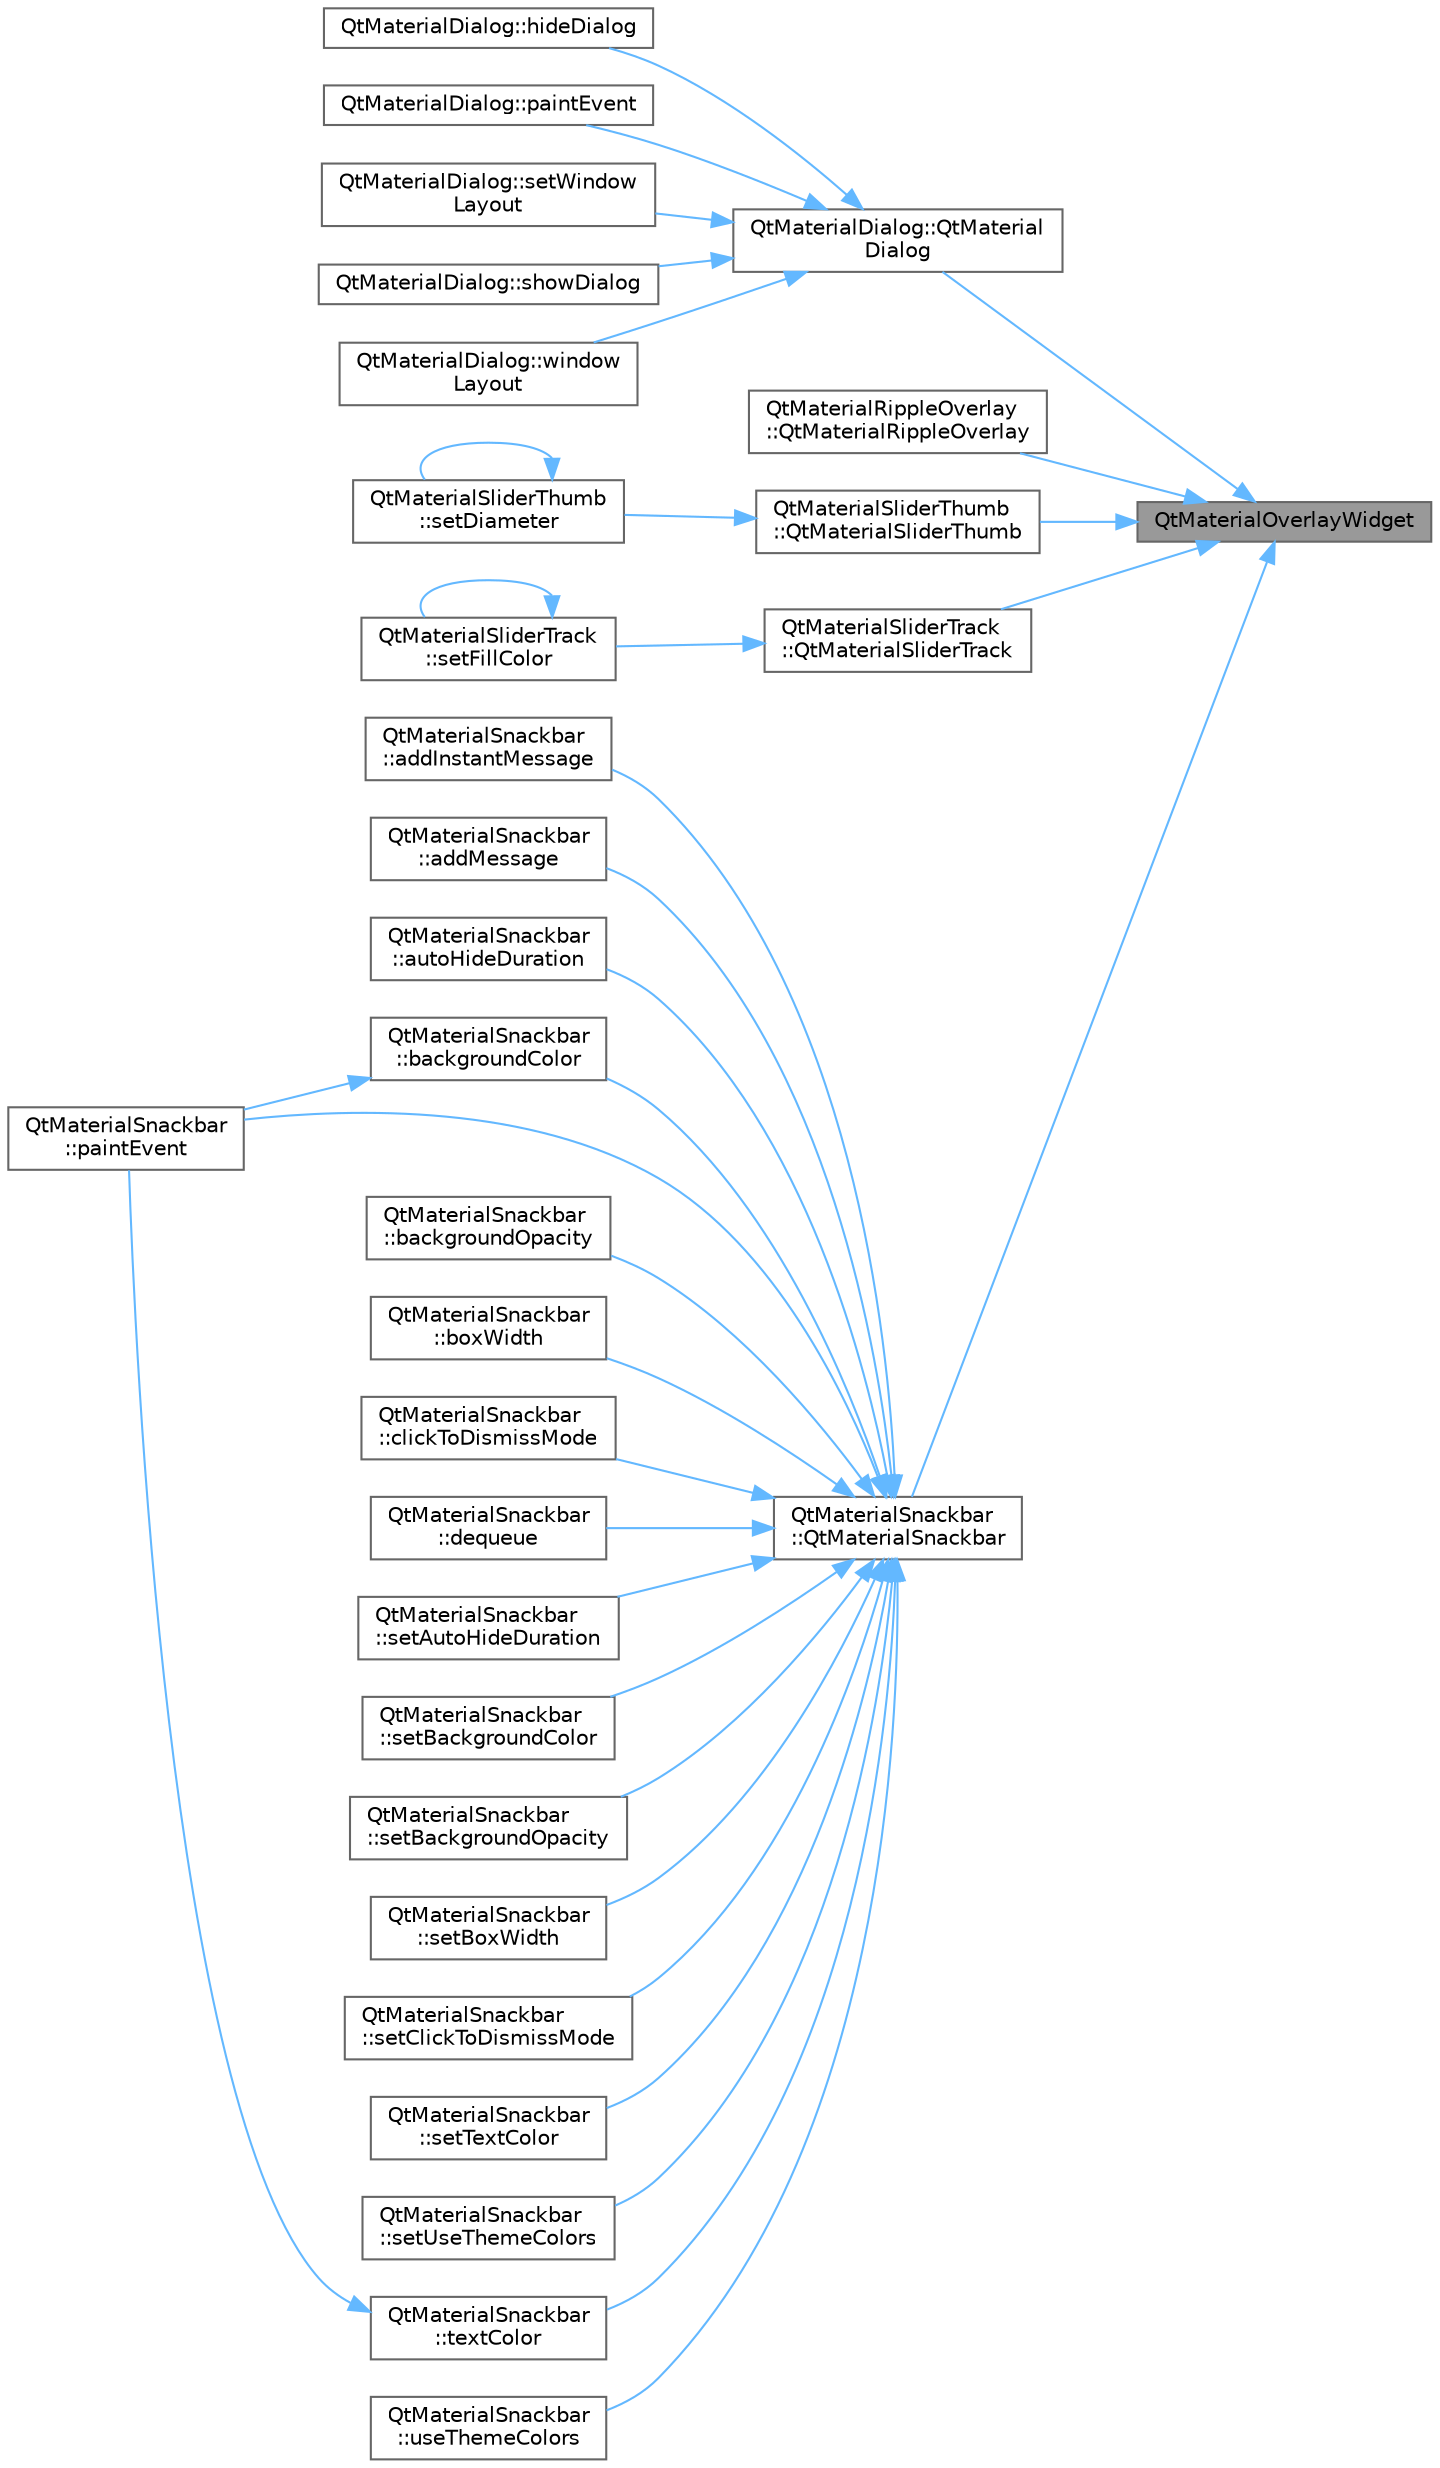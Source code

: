 digraph "QtMaterialOverlayWidget"
{
 // LATEX_PDF_SIZE
  bgcolor="transparent";
  edge [fontname=Helvetica,fontsize=10,labelfontname=Helvetica,labelfontsize=10];
  node [fontname=Helvetica,fontsize=10,shape=box,height=0.2,width=0.4];
  rankdir="RL";
  Node1 [id="Node000001",label="QtMaterialOverlayWidget",height=0.2,width=0.4,color="gray40", fillcolor="grey60", style="filled", fontcolor="black",tooltip="构造函数，初始化覆盖层控件"];
  Node1 -> Node2 [id="edge1_Node000001_Node000002",dir="back",color="steelblue1",style="solid",tooltip=" "];
  Node2 [id="Node000002",label="QtMaterialDialog::QtMaterial\lDialog",height=0.2,width=0.4,color="grey40", fillcolor="white", style="filled",URL="$class_qt_material_dialog.html#acb33abf5158fe896cefba8c04251e3cc",tooltip="构造函数，初始化对话框"];
  Node2 -> Node3 [id="edge2_Node000002_Node000003",dir="back",color="steelblue1",style="solid",tooltip=" "];
  Node3 [id="Node000003",label="QtMaterialDialog::hideDialog",height=0.2,width=0.4,color="grey40", fillcolor="white", style="filled",URL="$class_qt_material_dialog.html#a5f9a03b231681a66f84b38fb1aba323f",tooltip="隐藏对话框"];
  Node2 -> Node4 [id="edge3_Node000002_Node000004",dir="back",color="steelblue1",style="solid",tooltip=" "];
  Node4 [id="Node000004",label="QtMaterialDialog::paintEvent",height=0.2,width=0.4,color="grey40", fillcolor="white", style="filled",URL="$class_qt_material_dialog.html#a22aafd70af538e89f7310d494a7f2b15",tooltip="绘制事件"];
  Node2 -> Node5 [id="edge4_Node000002_Node000005",dir="back",color="steelblue1",style="solid",tooltip=" "];
  Node5 [id="Node000005",label="QtMaterialDialog::setWindow\lLayout",height=0.2,width=0.4,color="grey40", fillcolor="white", style="filled",URL="$class_qt_material_dialog.html#a06d1d6da9c26f20d735db0596fafc05f",tooltip="设置对话框窗口布局"];
  Node2 -> Node6 [id="edge5_Node000002_Node000006",dir="back",color="steelblue1",style="solid",tooltip=" "];
  Node6 [id="Node000006",label="QtMaterialDialog::showDialog",height=0.2,width=0.4,color="grey40", fillcolor="white", style="filled",URL="$class_qt_material_dialog.html#aa2d14704621961cc3c1a32016bfa4182",tooltip="显示对话框"];
  Node2 -> Node7 [id="edge6_Node000002_Node000007",dir="back",color="steelblue1",style="solid",tooltip=" "];
  Node7 [id="Node000007",label="QtMaterialDialog::window\lLayout",height=0.2,width=0.4,color="grey40", fillcolor="white", style="filled",URL="$class_qt_material_dialog.html#a2c89b365159079b216a33de8256f2077",tooltip="获取对话框窗口布局"];
  Node1 -> Node8 [id="edge7_Node000001_Node000008",dir="back",color="steelblue1",style="solid",tooltip=" "];
  Node8 [id="Node000008",label="QtMaterialRippleOverlay\l::QtMaterialRippleOverlay",height=0.2,width=0.4,color="grey40", fillcolor="white", style="filled",URL="$class_qt_material_ripple_overlay.html#aa1f3d9acea8c67174376762f116fe168",tooltip="构造函数，初始化水波纹覆盖层"];
  Node1 -> Node9 [id="edge8_Node000001_Node000009",dir="back",color="steelblue1",style="solid",tooltip=" "];
  Node9 [id="Node000009",label="QtMaterialSliderThumb\l::QtMaterialSliderThumb",height=0.2,width=0.4,color="grey40", fillcolor="white", style="filled",URL="$class_qt_material_slider_thumb.html#ab05942f536e97986055106133e1f5edb",tooltip="构造函数"];
  Node9 -> Node10 [id="edge9_Node000009_Node000010",dir="back",color="steelblue1",style="solid",tooltip=" "];
  Node10 [id="Node000010",label="QtMaterialSliderThumb\l::setDiameter",height=0.2,width=0.4,color="grey40", fillcolor="white", style="filled",URL="$class_qt_material_slider_thumb.html#a6af012e4ec49215bb2c2a17806ee574d",tooltip="设置滑块直径"];
  Node10 -> Node10 [id="edge10_Node000010_Node000010",dir="back",color="steelblue1",style="solid",tooltip=" "];
  Node1 -> Node11 [id="edge11_Node000001_Node000011",dir="back",color="steelblue1",style="solid",tooltip=" "];
  Node11 [id="Node000011",label="QtMaterialSliderTrack\l::QtMaterialSliderTrack",height=0.2,width=0.4,color="grey40", fillcolor="white", style="filled",URL="$class_qt_material_slider_track.html#ac638d74a3c2cc50767d1e9230a4a8c6e",tooltip="构造函数"];
  Node11 -> Node12 [id="edge12_Node000011_Node000012",dir="back",color="steelblue1",style="solid",tooltip=" "];
  Node12 [id="Node000012",label="QtMaterialSliderTrack\l::setFillColor",height=0.2,width=0.4,color="grey40", fillcolor="white", style="filled",URL="$class_qt_material_slider_track.html#a72868c35f14ac27f75e95ed83030c6a7",tooltip="设置填充颜色"];
  Node12 -> Node12 [id="edge13_Node000012_Node000012",dir="back",color="steelblue1",style="solid",tooltip=" "];
  Node1 -> Node13 [id="edge14_Node000001_Node000013",dir="back",color="steelblue1",style="solid",tooltip=" "];
  Node13 [id="Node000013",label="QtMaterialSnackbar\l::QtMaterialSnackbar",height=0.2,width=0.4,color="grey40", fillcolor="white", style="filled",URL="$class_qt_material_snackbar.html#acf69cbe4a486605c0cb838d935e256ac",tooltip="构造函数，初始化提示条"];
  Node13 -> Node14 [id="edge15_Node000013_Node000014",dir="back",color="steelblue1",style="solid",tooltip=" "];
  Node14 [id="Node000014",label="QtMaterialSnackbar\l::addInstantMessage",height=0.2,width=0.4,color="grey40", fillcolor="white", style="filled",URL="$class_qt_material_snackbar.html#a0c0f348482b0d9b728dedb59a1d77428",tooltip="立即添加消息"];
  Node13 -> Node15 [id="edge16_Node000013_Node000015",dir="back",color="steelblue1",style="solid",tooltip=" "];
  Node15 [id="Node000015",label="QtMaterialSnackbar\l::addMessage",height=0.2,width=0.4,color="grey40", fillcolor="white", style="filled",URL="$class_qt_material_snackbar.html#a08067db10a777f56de7a2da4d2462ace",tooltip="添加消息到队列"];
  Node13 -> Node16 [id="edge17_Node000013_Node000016",dir="back",color="steelblue1",style="solid",tooltip=" "];
  Node16 [id="Node000016",label="QtMaterialSnackbar\l::autoHideDuration",height=0.2,width=0.4,color="grey40", fillcolor="white", style="filled",URL="$class_qt_material_snackbar.html#ae7674d81c242aa5858aa10b7356b2960",tooltip="获取自动隐藏持续时间"];
  Node13 -> Node17 [id="edge18_Node000013_Node000017",dir="back",color="steelblue1",style="solid",tooltip=" "];
  Node17 [id="Node000017",label="QtMaterialSnackbar\l::backgroundColor",height=0.2,width=0.4,color="grey40", fillcolor="white", style="filled",URL="$class_qt_material_snackbar.html#ad908e5c524cf9bf566e7f00618666ca0",tooltip="获取背景颜色"];
  Node17 -> Node18 [id="edge19_Node000017_Node000018",dir="back",color="steelblue1",style="solid",tooltip=" "];
  Node18 [id="Node000018",label="QtMaterialSnackbar\l::paintEvent",height=0.2,width=0.4,color="grey40", fillcolor="white", style="filled",URL="$class_qt_material_snackbar.html#a22aafd70af538e89f7310d494a7f2b15",tooltip="绘制事件"];
  Node13 -> Node19 [id="edge20_Node000013_Node000019",dir="back",color="steelblue1",style="solid",tooltip=" "];
  Node19 [id="Node000019",label="QtMaterialSnackbar\l::backgroundOpacity",height=0.2,width=0.4,color="grey40", fillcolor="white", style="filled",URL="$class_qt_material_snackbar.html#a8218e705bf351057eaa8bd262bbdd4de",tooltip="获取背景透明度"];
  Node13 -> Node20 [id="edge21_Node000013_Node000020",dir="back",color="steelblue1",style="solid",tooltip=" "];
  Node20 [id="Node000020",label="QtMaterialSnackbar\l::boxWidth",height=0.2,width=0.4,color="grey40", fillcolor="white", style="filled",URL="$class_qt_material_snackbar.html#a0e7cfa120ddbf701773b6c60984f23cc",tooltip="获取提示条宽度"];
  Node13 -> Node21 [id="edge22_Node000013_Node000021",dir="back",color="steelblue1",style="solid",tooltip=" "];
  Node21 [id="Node000021",label="QtMaterialSnackbar\l::clickToDismissMode",height=0.2,width=0.4,color="grey40", fillcolor="white", style="filled",URL="$class_qt_material_snackbar.html#a43df4c8691e64542636b99254cc469fb",tooltip="获取点击隐藏模式"];
  Node13 -> Node22 [id="edge23_Node000013_Node000022",dir="back",color="steelblue1",style="solid",tooltip=" "];
  Node22 [id="Node000022",label="QtMaterialSnackbar\l::dequeue",height=0.2,width=0.4,color="grey40", fillcolor="white", style="filled",URL="$class_qt_material_snackbar.html#a851b6644e3e336c07f8e6fe77234b97f",tooltip="移除并处理队列中的消息"];
  Node13 -> Node18 [id="edge24_Node000013_Node000018",dir="back",color="steelblue1",style="solid",tooltip=" "];
  Node13 -> Node23 [id="edge25_Node000013_Node000023",dir="back",color="steelblue1",style="solid",tooltip=" "];
  Node23 [id="Node000023",label="QtMaterialSnackbar\l::setAutoHideDuration",height=0.2,width=0.4,color="grey40", fillcolor="white", style="filled",URL="$class_qt_material_snackbar.html#afe6b30a09dc0c178d169909dd2b3f995",tooltip="设置自动隐藏持续时间"];
  Node13 -> Node24 [id="edge26_Node000013_Node000024",dir="back",color="steelblue1",style="solid",tooltip=" "];
  Node24 [id="Node000024",label="QtMaterialSnackbar\l::setBackgroundColor",height=0.2,width=0.4,color="grey40", fillcolor="white", style="filled",URL="$class_qt_material_snackbar.html#a70d4e21190fdc47edd88f078dd2037cb",tooltip="设置背景颜色"];
  Node13 -> Node25 [id="edge27_Node000013_Node000025",dir="back",color="steelblue1",style="solid",tooltip=" "];
  Node25 [id="Node000025",label="QtMaterialSnackbar\l::setBackgroundOpacity",height=0.2,width=0.4,color="grey40", fillcolor="white", style="filled",URL="$class_qt_material_snackbar.html#a7ed29fffc1c75033db100a293fafde3a",tooltip="设置背景透明度"];
  Node13 -> Node26 [id="edge28_Node000013_Node000026",dir="back",color="steelblue1",style="solid",tooltip=" "];
  Node26 [id="Node000026",label="QtMaterialSnackbar\l::setBoxWidth",height=0.2,width=0.4,color="grey40", fillcolor="white", style="filled",URL="$class_qt_material_snackbar.html#a331fad66cf28d3ee488eceed5806463f",tooltip="设置提示条宽度"];
  Node13 -> Node27 [id="edge29_Node000013_Node000027",dir="back",color="steelblue1",style="solid",tooltip=" "];
  Node27 [id="Node000027",label="QtMaterialSnackbar\l::setClickToDismissMode",height=0.2,width=0.4,color="grey40", fillcolor="white", style="filled",URL="$class_qt_material_snackbar.html#a0480283360a5e8540a7bd6b4edf8decd",tooltip="设置点击隐藏模式"];
  Node13 -> Node28 [id="edge30_Node000013_Node000028",dir="back",color="steelblue1",style="solid",tooltip=" "];
  Node28 [id="Node000028",label="QtMaterialSnackbar\l::setTextColor",height=0.2,width=0.4,color="grey40", fillcolor="white", style="filled",URL="$class_qt_material_snackbar.html#a0645f11d8fd2445ad3829dfc4001dbab",tooltip="设置文本颜色"];
  Node13 -> Node29 [id="edge31_Node000013_Node000029",dir="back",color="steelblue1",style="solid",tooltip=" "];
  Node29 [id="Node000029",label="QtMaterialSnackbar\l::setUseThemeColors",height=0.2,width=0.4,color="grey40", fillcolor="white", style="filled",URL="$class_qt_material_snackbar.html#ac18ecdbb1119e3d1ce7ce2de14a7a480",tooltip="设置是否使用主题颜色"];
  Node13 -> Node30 [id="edge32_Node000013_Node000030",dir="back",color="steelblue1",style="solid",tooltip=" "];
  Node30 [id="Node000030",label="QtMaterialSnackbar\l::textColor",height=0.2,width=0.4,color="grey40", fillcolor="white", style="filled",URL="$class_qt_material_snackbar.html#aacfdfd22c988bc5f31a7cec67dcb4a73",tooltip="获取文本颜色"];
  Node30 -> Node18 [id="edge33_Node000030_Node000018",dir="back",color="steelblue1",style="solid",tooltip=" "];
  Node13 -> Node31 [id="edge34_Node000013_Node000031",dir="back",color="steelblue1",style="solid",tooltip=" "];
  Node31 [id="Node000031",label="QtMaterialSnackbar\l::useThemeColors",height=0.2,width=0.4,color="grey40", fillcolor="white", style="filled",URL="$class_qt_material_snackbar.html#ad7b84e79d6f30f98abd019b886d8a2b5",tooltip="获取是否使用主题颜色"];
}
